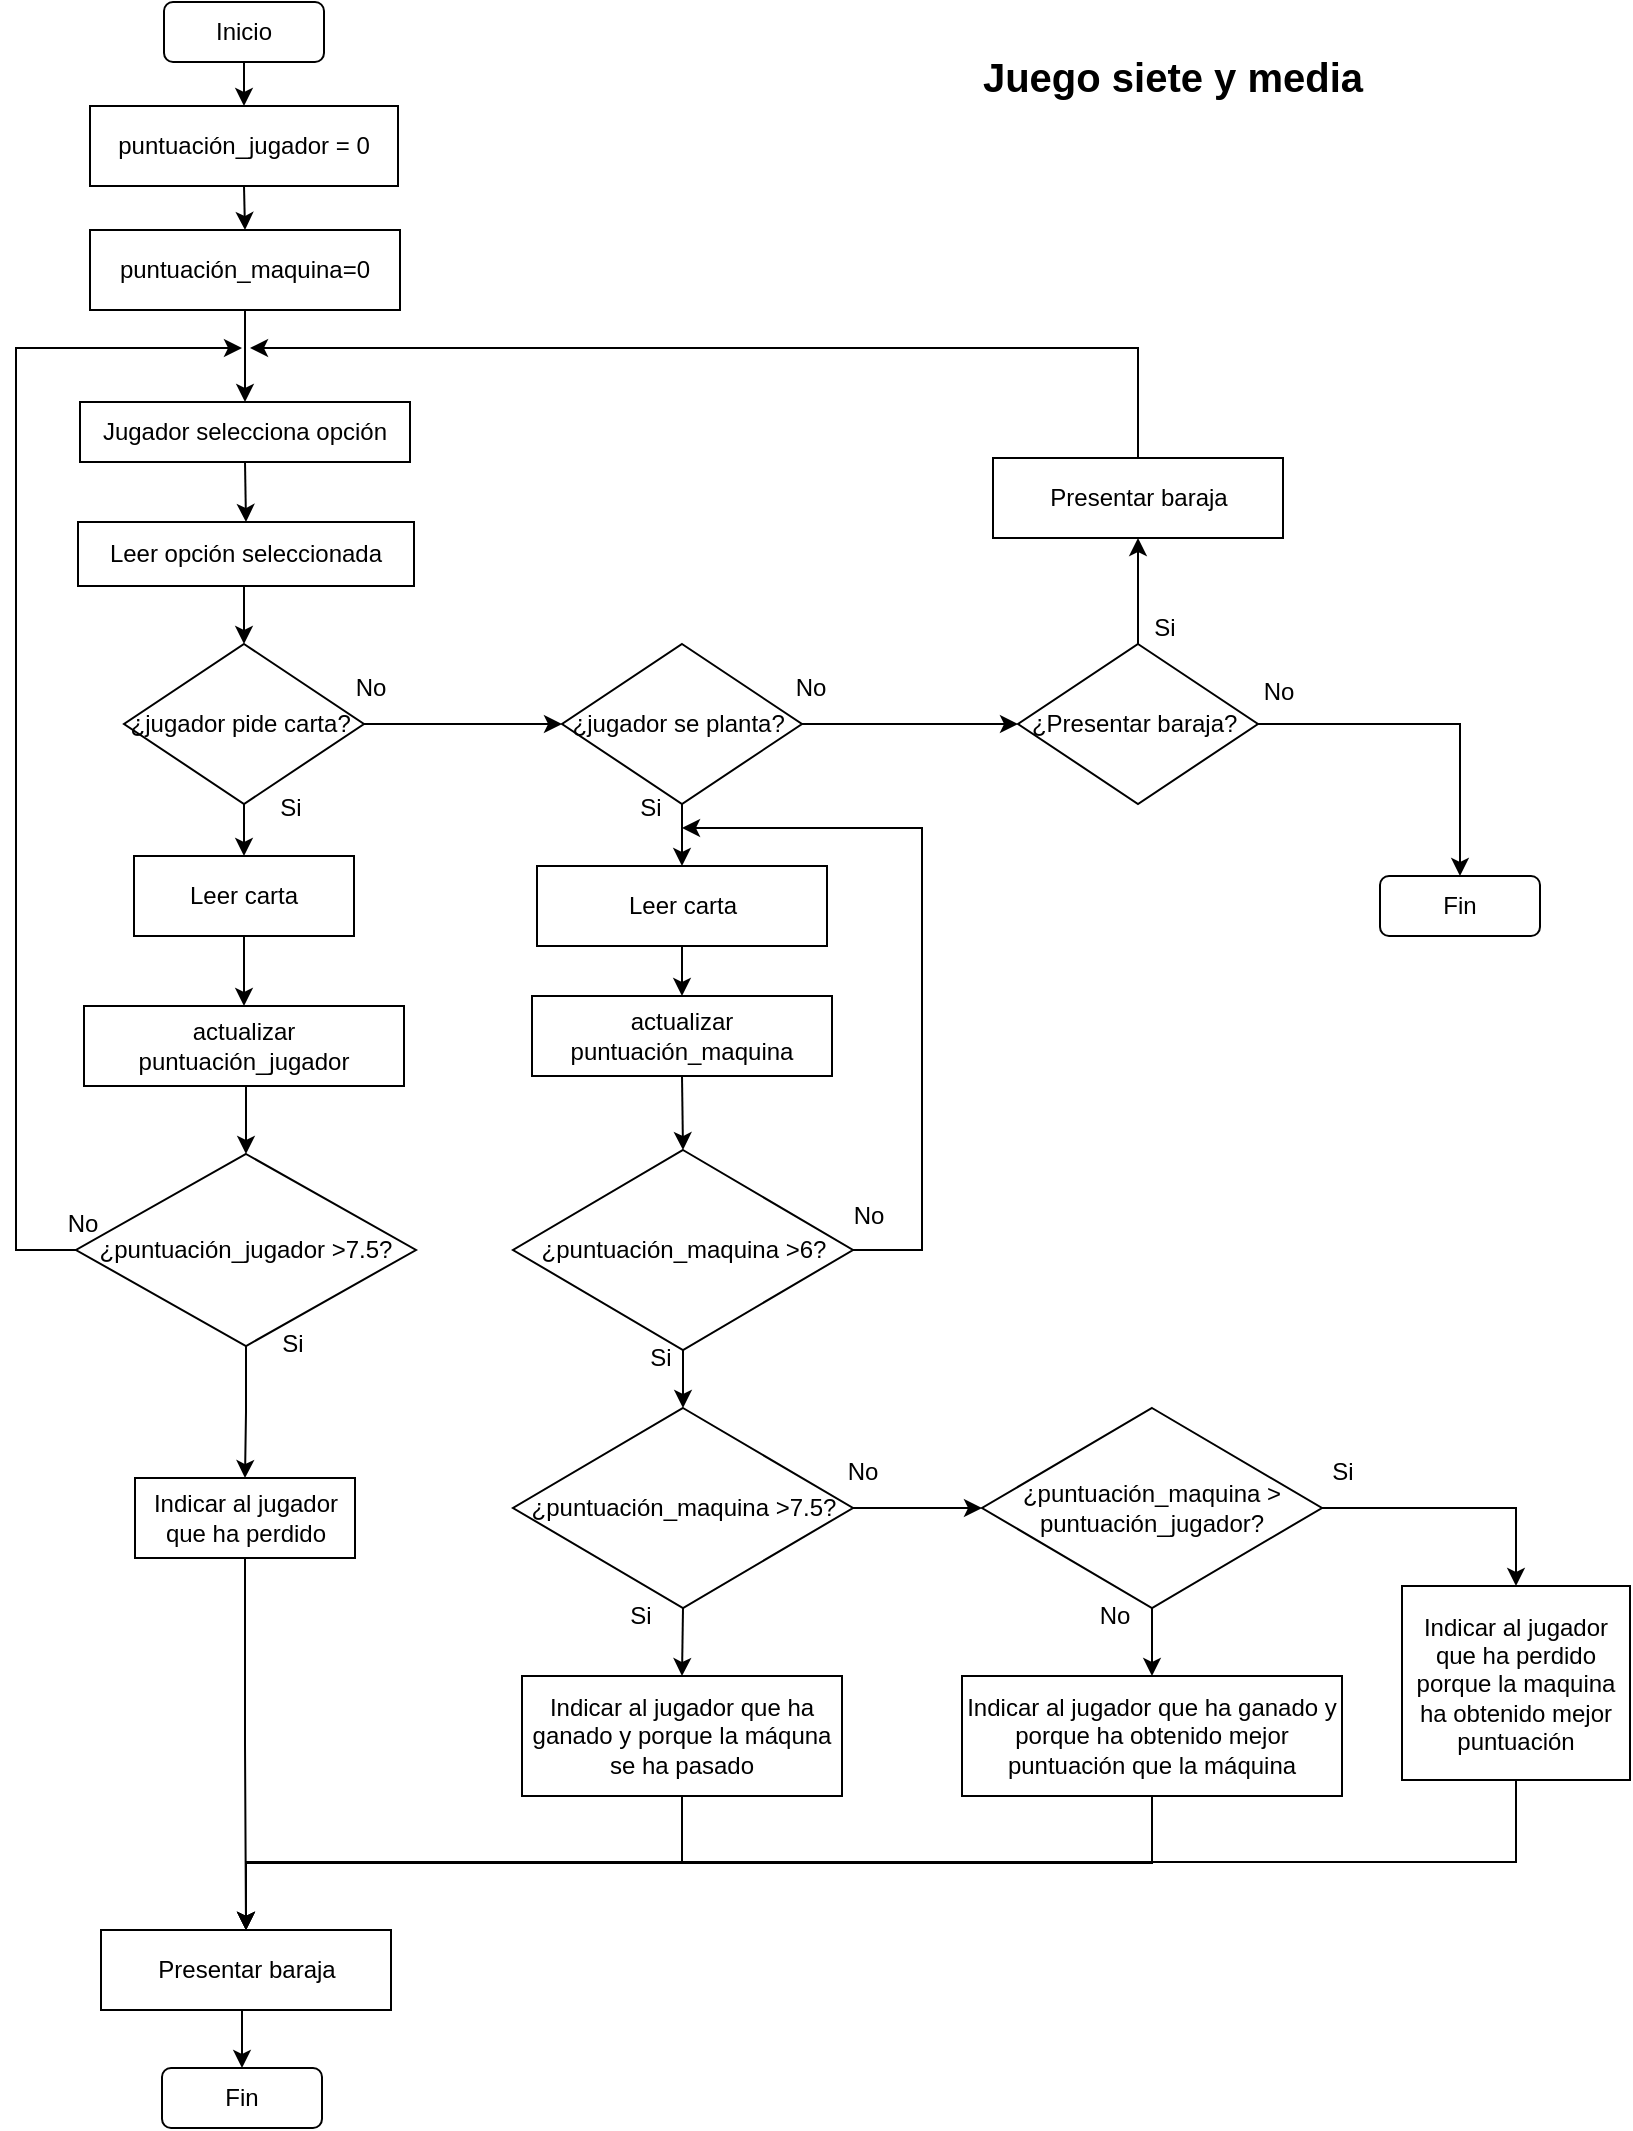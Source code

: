<mxfile version="28.0.7">
  <diagram name="Page-1" id="gamRS6MLA4fs2B-uqD5Q">
    <mxGraphModel grid="1" page="1" gridSize="10" guides="1" tooltips="1" connect="1" arrows="1" fold="1" pageScale="1" pageWidth="850" pageHeight="1100" math="0" shadow="0">
      <root>
        <mxCell id="0" />
        <mxCell id="1" parent="0" />
        <mxCell id="qD9gXsYjsShy9WRek7qx-5" style="edgeStyle=orthogonalEdgeStyle;rounded=0;orthogonalLoop=1;jettySize=auto;html=1;exitX=0.5;exitY=1;exitDx=0;exitDy=0;entryX=0.5;entryY=0;entryDx=0;entryDy=0;" edge="1" parent="1" source="sVo8eWBov2D_V9g_eI1e-1" target="qD9gXsYjsShy9WRek7qx-1">
          <mxGeometry relative="1" as="geometry" />
        </mxCell>
        <mxCell id="sVo8eWBov2D_V9g_eI1e-1" value="Inicio" style="rounded=1;whiteSpace=wrap;html=1;" vertex="1" parent="1">
          <mxGeometry x="107" y="20" width="80" height="30" as="geometry" />
        </mxCell>
        <mxCell id="sVo8eWBov2D_V9g_eI1e-14" value="&lt;font style=&quot;font-size: 20px;&quot;&gt;&lt;b&gt;Juego siete y media&lt;/b&gt;&lt;/font&gt;" style="text;html=1;align=center;verticalAlign=middle;whiteSpace=wrap;rounded=0;" vertex="1" parent="1">
          <mxGeometry x="430" y="42" width="363" height="30" as="geometry" />
        </mxCell>
        <mxCell id="T3qyFYvbVmLpqxd-s_9E-33" style="edgeStyle=orthogonalEdgeStyle;rounded=0;orthogonalLoop=1;jettySize=auto;html=1;exitX=0.5;exitY=1;exitDx=0;exitDy=0;entryX=0.5;entryY=0;entryDx=0;entryDy=0;" edge="1" parent="1" source="qD9gXsYjsShy9WRek7qx-1" target="T3qyFYvbVmLpqxd-s_9E-32">
          <mxGeometry relative="1" as="geometry" />
        </mxCell>
        <mxCell id="qD9gXsYjsShy9WRek7qx-1" value="puntuación_jugador = 0" style="rounded=0;whiteSpace=wrap;html=1;" vertex="1" parent="1">
          <mxGeometry x="70" y="72" width="154" height="40" as="geometry" />
        </mxCell>
        <mxCell id="fhB60b2QltupWCeUgBXA-5" value="Fin" style="rounded=1;whiteSpace=wrap;html=1;" vertex="1" parent="1">
          <mxGeometry x="106" y="1053" width="80" height="30" as="geometry" />
        </mxCell>
        <mxCell id="T3qyFYvbVmLpqxd-s_9E-11" style="edgeStyle=orthogonalEdgeStyle;rounded=0;orthogonalLoop=1;jettySize=auto;html=1;exitX=0.5;exitY=1;exitDx=0;exitDy=0;entryX=0.5;entryY=0;entryDx=0;entryDy=0;" edge="1" parent="1" source="T3qyFYvbVmLpqxd-s_9E-2" target="T3qyFYvbVmLpqxd-s_9E-4">
          <mxGeometry relative="1" as="geometry" />
        </mxCell>
        <mxCell id="T3qyFYvbVmLpqxd-s_9E-18" style="edgeStyle=orthogonalEdgeStyle;rounded=0;orthogonalLoop=1;jettySize=auto;html=1;exitX=1;exitY=0.5;exitDx=0;exitDy=0;entryX=0;entryY=0.5;entryDx=0;entryDy=0;" edge="1" parent="1" source="T3qyFYvbVmLpqxd-s_9E-2" target="T3qyFYvbVmLpqxd-s_9E-8">
          <mxGeometry relative="1" as="geometry" />
        </mxCell>
        <mxCell id="T3qyFYvbVmLpqxd-s_9E-2" value="¿jugador pide carta?&amp;nbsp;" style="rhombus;whiteSpace=wrap;html=1;" vertex="1" parent="1">
          <mxGeometry x="87" y="341" width="120" height="80" as="geometry" />
        </mxCell>
        <mxCell id="T3qyFYvbVmLpqxd-s_9E-10" style="edgeStyle=orthogonalEdgeStyle;rounded=0;orthogonalLoop=1;jettySize=auto;html=1;exitX=0.5;exitY=1;exitDx=0;exitDy=0;entryX=0.5;entryY=0;entryDx=0;entryDy=0;" edge="1" parent="1" source="T3qyFYvbVmLpqxd-s_9E-3" target="T3qyFYvbVmLpqxd-s_9E-2">
          <mxGeometry relative="1" as="geometry" />
        </mxCell>
        <mxCell id="T3qyFYvbVmLpqxd-s_9E-3" value="Leer opción seleccionada" style="rounded=0;whiteSpace=wrap;html=1;" vertex="1" parent="1">
          <mxGeometry x="64" y="280" width="168" height="32" as="geometry" />
        </mxCell>
        <mxCell id="T3qyFYvbVmLpqxd-s_9E-12" style="edgeStyle=orthogonalEdgeStyle;rounded=0;orthogonalLoop=1;jettySize=auto;html=1;exitX=0.5;exitY=1;exitDx=0;exitDy=0;entryX=0.5;entryY=0;entryDx=0;entryDy=0;" edge="1" parent="1" source="T3qyFYvbVmLpqxd-s_9E-4" target="T3qyFYvbVmLpqxd-s_9E-5">
          <mxGeometry relative="1" as="geometry" />
        </mxCell>
        <mxCell id="T3qyFYvbVmLpqxd-s_9E-4" value="Leer carta" style="rounded=0;whiteSpace=wrap;html=1;" vertex="1" parent="1">
          <mxGeometry x="92" y="447" width="110" height="40" as="geometry" />
        </mxCell>
        <mxCell id="T3qyFYvbVmLpqxd-s_9E-13" style="edgeStyle=orthogonalEdgeStyle;rounded=0;orthogonalLoop=1;jettySize=auto;html=1;exitX=0.5;exitY=1;exitDx=0;exitDy=0;entryX=0.5;entryY=0;entryDx=0;entryDy=0;" edge="1" parent="1" source="T3qyFYvbVmLpqxd-s_9E-5" target="T3qyFYvbVmLpqxd-s_9E-6">
          <mxGeometry relative="1" as="geometry" />
        </mxCell>
        <mxCell id="T3qyFYvbVmLpqxd-s_9E-5" value="actualizar puntuación_jugador" style="rounded=0;whiteSpace=wrap;html=1;" vertex="1" parent="1">
          <mxGeometry x="67" y="522" width="160" height="40" as="geometry" />
        </mxCell>
        <mxCell id="T3qyFYvbVmLpqxd-s_9E-16" style="edgeStyle=orthogonalEdgeStyle;rounded=0;orthogonalLoop=1;jettySize=auto;html=1;exitX=0;exitY=0.5;exitDx=0;exitDy=0;" edge="1" parent="1" source="T3qyFYvbVmLpqxd-s_9E-6">
          <mxGeometry relative="1" as="geometry">
            <mxPoint x="146" y="193" as="targetPoint" />
            <Array as="points">
              <mxPoint x="33" y="644" />
              <mxPoint x="33" y="193" />
            </Array>
          </mxGeometry>
        </mxCell>
        <mxCell id="T3qyFYvbVmLpqxd-s_9E-35" style="edgeStyle=orthogonalEdgeStyle;rounded=0;orthogonalLoop=1;jettySize=auto;html=1;exitX=0.5;exitY=1;exitDx=0;exitDy=0;entryX=0.5;entryY=0;entryDx=0;entryDy=0;" edge="1" parent="1" source="T3qyFYvbVmLpqxd-s_9E-6" target="T3qyFYvbVmLpqxd-s_9E-15">
          <mxGeometry relative="1" as="geometry" />
        </mxCell>
        <mxCell id="T3qyFYvbVmLpqxd-s_9E-6" value="¿puntuación_jugador &amp;gt;7.5?" style="rhombus;whiteSpace=wrap;html=1;" vertex="1" parent="1">
          <mxGeometry x="63" y="596" width="170" height="96" as="geometry" />
        </mxCell>
        <mxCell id="T3qyFYvbVmLpqxd-s_9E-9" style="edgeStyle=orthogonalEdgeStyle;rounded=0;orthogonalLoop=1;jettySize=auto;html=1;exitX=0.5;exitY=1;exitDx=0;exitDy=0;entryX=0.5;entryY=0;entryDx=0;entryDy=0;" edge="1" parent="1" source="T3qyFYvbVmLpqxd-s_9E-7" target="T3qyFYvbVmLpqxd-s_9E-3">
          <mxGeometry relative="1" as="geometry" />
        </mxCell>
        <mxCell id="T3qyFYvbVmLpqxd-s_9E-7" value="Jugador selecciona opción" style="rounded=0;whiteSpace=wrap;html=1;" vertex="1" parent="1">
          <mxGeometry x="65" y="220" width="165" height="30" as="geometry" />
        </mxCell>
        <mxCell id="T3qyFYvbVmLpqxd-s_9E-65" style="edgeStyle=orthogonalEdgeStyle;rounded=0;orthogonalLoop=1;jettySize=auto;html=1;exitX=1;exitY=0.5;exitDx=0;exitDy=0;entryX=0;entryY=0.5;entryDx=0;entryDy=0;" edge="1" parent="1" source="T3qyFYvbVmLpqxd-s_9E-8" target="T3qyFYvbVmLpqxd-s_9E-63">
          <mxGeometry relative="1" as="geometry" />
        </mxCell>
        <mxCell id="T3qyFYvbVmLpqxd-s_9E-8" value="¿jugador se planta?&amp;nbsp;" style="rhombus;whiteSpace=wrap;html=1;" vertex="1" parent="1">
          <mxGeometry x="306" y="341" width="120" height="80" as="geometry" />
        </mxCell>
        <mxCell id="T3qyFYvbVmLpqxd-s_9E-57" style="edgeStyle=orthogonalEdgeStyle;rounded=0;orthogonalLoop=1;jettySize=auto;html=1;exitX=0.5;exitY=1;exitDx=0;exitDy=0;entryX=0.5;entryY=0;entryDx=0;entryDy=0;" edge="1" parent="1" source="T3qyFYvbVmLpqxd-s_9E-15" target="T3qyFYvbVmLpqxd-s_9E-55">
          <mxGeometry relative="1" as="geometry" />
        </mxCell>
        <mxCell id="T3qyFYvbVmLpqxd-s_9E-15" value="Indicar al jugador que ha perdido" style="rounded=0;whiteSpace=wrap;html=1;" vertex="1" parent="1">
          <mxGeometry x="92.5" y="758" width="110" height="40" as="geometry" />
        </mxCell>
        <mxCell id="T3qyFYvbVmLpqxd-s_9E-23" style="edgeStyle=orthogonalEdgeStyle;rounded=0;orthogonalLoop=1;jettySize=auto;html=1;exitX=0.5;exitY=1;exitDx=0;exitDy=0;entryX=0.5;entryY=0;entryDx=0;entryDy=0;" edge="1" parent="1" source="T3qyFYvbVmLpqxd-s_9E-8" target="T3qyFYvbVmLpqxd-s_9E-21">
          <mxGeometry relative="1" as="geometry">
            <mxPoint x="366" y="427" as="sourcePoint" />
          </mxGeometry>
        </mxCell>
        <mxCell id="T3qyFYvbVmLpqxd-s_9E-24" style="edgeStyle=orthogonalEdgeStyle;rounded=0;orthogonalLoop=1;jettySize=auto;html=1;exitX=0.5;exitY=1;exitDx=0;exitDy=0;entryX=0.5;entryY=0;entryDx=0;entryDy=0;" edge="1" parent="1" source="T3qyFYvbVmLpqxd-s_9E-21" target="T3qyFYvbVmLpqxd-s_9E-22">
          <mxGeometry relative="1" as="geometry" />
        </mxCell>
        <mxCell id="T3qyFYvbVmLpqxd-s_9E-21" value="Leer carta" style="rounded=0;whiteSpace=wrap;html=1;" vertex="1" parent="1">
          <mxGeometry x="293.5" y="452" width="145" height="40" as="geometry" />
        </mxCell>
        <mxCell id="T3qyFYvbVmLpqxd-s_9E-26" style="edgeStyle=orthogonalEdgeStyle;rounded=0;orthogonalLoop=1;jettySize=auto;html=1;exitX=0.5;exitY=1;exitDx=0;exitDy=0;entryX=0.5;entryY=0;entryDx=0;entryDy=0;" edge="1" parent="1" source="T3qyFYvbVmLpqxd-s_9E-22" target="T3qyFYvbVmLpqxd-s_9E-25">
          <mxGeometry relative="1" as="geometry" />
        </mxCell>
        <mxCell id="T3qyFYvbVmLpqxd-s_9E-22" value="actualizar puntuación_maquina" style="rounded=0;whiteSpace=wrap;html=1;" vertex="1" parent="1">
          <mxGeometry x="291" y="517" width="150" height="40" as="geometry" />
        </mxCell>
        <mxCell id="T3qyFYvbVmLpqxd-s_9E-27" style="edgeStyle=orthogonalEdgeStyle;rounded=0;orthogonalLoop=1;jettySize=auto;html=1;exitX=1;exitY=0.5;exitDx=0;exitDy=0;" edge="1" parent="1" source="T3qyFYvbVmLpqxd-s_9E-25">
          <mxGeometry relative="1" as="geometry">
            <mxPoint x="366" y="433" as="targetPoint" />
            <Array as="points">
              <mxPoint x="486" y="644" />
              <mxPoint x="486" y="433" />
            </Array>
          </mxGeometry>
        </mxCell>
        <mxCell id="T3qyFYvbVmLpqxd-s_9E-30" style="edgeStyle=orthogonalEdgeStyle;rounded=0;orthogonalLoop=1;jettySize=auto;html=1;exitX=0.5;exitY=1;exitDx=0;exitDy=0;entryX=0.5;entryY=0;entryDx=0;entryDy=0;" edge="1" parent="1" source="T3qyFYvbVmLpqxd-s_9E-25" target="T3qyFYvbVmLpqxd-s_9E-29">
          <mxGeometry relative="1" as="geometry" />
        </mxCell>
        <mxCell id="T3qyFYvbVmLpqxd-s_9E-25" value="¿puntuación_maquina &amp;gt;6?" style="rhombus;whiteSpace=wrap;html=1;" vertex="1" parent="1">
          <mxGeometry x="281.5" y="594" width="170" height="100" as="geometry" />
        </mxCell>
        <mxCell id="T3qyFYvbVmLpqxd-s_9E-28" value="No" style="text;html=1;align=center;verticalAlign=middle;resizable=0;points=[];autosize=1;strokeColor=none;fillColor=none;" vertex="1" parent="1">
          <mxGeometry x="438.5" y="612" width="40" height="30" as="geometry" />
        </mxCell>
        <mxCell id="T3qyFYvbVmLpqxd-s_9E-39" style="edgeStyle=orthogonalEdgeStyle;rounded=0;orthogonalLoop=1;jettySize=auto;html=1;exitX=0.5;exitY=1;exitDx=0;exitDy=0;entryX=0.5;entryY=0;entryDx=0;entryDy=0;" edge="1" parent="1" source="T3qyFYvbVmLpqxd-s_9E-29" target="T3qyFYvbVmLpqxd-s_9E-38">
          <mxGeometry relative="1" as="geometry" />
        </mxCell>
        <mxCell id="T3qyFYvbVmLpqxd-s_9E-43" style="edgeStyle=orthogonalEdgeStyle;rounded=0;orthogonalLoop=1;jettySize=auto;html=1;exitX=1;exitY=0.5;exitDx=0;exitDy=0;entryX=0;entryY=0.5;entryDx=0;entryDy=0;" edge="1" parent="1" source="T3qyFYvbVmLpqxd-s_9E-29" target="T3qyFYvbVmLpqxd-s_9E-42">
          <mxGeometry relative="1" as="geometry" />
        </mxCell>
        <mxCell id="T3qyFYvbVmLpqxd-s_9E-29" value="¿puntuación_maquina &amp;gt;7.5?" style="rhombus;whiteSpace=wrap;html=1;" vertex="1" parent="1">
          <mxGeometry x="281.5" y="723" width="170" height="100" as="geometry" />
        </mxCell>
        <mxCell id="T3qyFYvbVmLpqxd-s_9E-31" value="Si" style="text;html=1;align=center;verticalAlign=middle;resizable=0;points=[];autosize=1;strokeColor=none;fillColor=none;" vertex="1" parent="1">
          <mxGeometry x="340" y="683" width="30" height="30" as="geometry" />
        </mxCell>
        <mxCell id="T3qyFYvbVmLpqxd-s_9E-34" style="edgeStyle=orthogonalEdgeStyle;rounded=0;orthogonalLoop=1;jettySize=auto;html=1;exitX=0.5;exitY=1;exitDx=0;exitDy=0;entryX=0.5;entryY=0;entryDx=0;entryDy=0;" edge="1" parent="1" source="T3qyFYvbVmLpqxd-s_9E-32" target="T3qyFYvbVmLpqxd-s_9E-7">
          <mxGeometry relative="1" as="geometry" />
        </mxCell>
        <mxCell id="T3qyFYvbVmLpqxd-s_9E-32" value="puntuación_maquina=0" style="rounded=0;whiteSpace=wrap;html=1;" vertex="1" parent="1">
          <mxGeometry x="70" y="134" width="155" height="40" as="geometry" />
        </mxCell>
        <mxCell id="T3qyFYvbVmLpqxd-s_9E-36" value="Si" style="text;html=1;align=center;verticalAlign=middle;resizable=0;points=[];autosize=1;strokeColor=none;fillColor=none;" vertex="1" parent="1">
          <mxGeometry x="156" y="676" width="30" height="30" as="geometry" />
        </mxCell>
        <mxCell id="T3qyFYvbVmLpqxd-s_9E-37" value="No" style="text;html=1;align=center;verticalAlign=middle;resizable=0;points=[];autosize=1;strokeColor=none;fillColor=none;" vertex="1" parent="1">
          <mxGeometry x="46" y="616" width="40" height="30" as="geometry" />
        </mxCell>
        <mxCell id="T3qyFYvbVmLpqxd-s_9E-60" style="edgeStyle=orthogonalEdgeStyle;rounded=0;orthogonalLoop=1;jettySize=auto;html=1;exitX=0.5;exitY=1;exitDx=0;exitDy=0;entryX=0.5;entryY=0;entryDx=0;entryDy=0;" edge="1" parent="1" source="T3qyFYvbVmLpqxd-s_9E-38" target="T3qyFYvbVmLpqxd-s_9E-55">
          <mxGeometry relative="1" as="geometry" />
        </mxCell>
        <mxCell id="T3qyFYvbVmLpqxd-s_9E-38" value="Indicar al jugador que ha ganado y porque la máquna se ha pasado" style="rounded=0;whiteSpace=wrap;html=1;" vertex="1" parent="1">
          <mxGeometry x="286" y="857" width="160" height="60" as="geometry" />
        </mxCell>
        <mxCell id="T3qyFYvbVmLpqxd-s_9E-41" value="Si" style="text;html=1;align=center;verticalAlign=middle;resizable=0;points=[];autosize=1;strokeColor=none;fillColor=none;" vertex="1" parent="1">
          <mxGeometry x="330" y="812" width="30" height="30" as="geometry" />
        </mxCell>
        <mxCell id="T3qyFYvbVmLpqxd-s_9E-48" style="edgeStyle=orthogonalEdgeStyle;rounded=0;orthogonalLoop=1;jettySize=auto;html=1;exitX=0.5;exitY=1;exitDx=0;exitDy=0;entryX=0.5;entryY=0;entryDx=0;entryDy=0;" edge="1" parent="1" source="T3qyFYvbVmLpqxd-s_9E-42" target="T3qyFYvbVmLpqxd-s_9E-47">
          <mxGeometry relative="1" as="geometry" />
        </mxCell>
        <mxCell id="T3qyFYvbVmLpqxd-s_9E-50" style="edgeStyle=orthogonalEdgeStyle;rounded=0;orthogonalLoop=1;jettySize=auto;html=1;exitX=1;exitY=0.5;exitDx=0;exitDy=0;entryX=0.5;entryY=0;entryDx=0;entryDy=0;" edge="1" parent="1" source="T3qyFYvbVmLpqxd-s_9E-42" target="T3qyFYvbVmLpqxd-s_9E-49">
          <mxGeometry relative="1" as="geometry" />
        </mxCell>
        <mxCell id="T3qyFYvbVmLpqxd-s_9E-42" value="¿puntuación_maquina &amp;gt;&lt;div&gt;puntuación_jugador?&lt;/div&gt;" style="rhombus;whiteSpace=wrap;html=1;" vertex="1" parent="1">
          <mxGeometry x="516" y="723" width="170" height="100" as="geometry" />
        </mxCell>
        <mxCell id="T3qyFYvbVmLpqxd-s_9E-44" value="No" style="text;html=1;align=center;verticalAlign=middle;resizable=0;points=[];autosize=1;strokeColor=none;fillColor=none;" vertex="1" parent="1">
          <mxGeometry x="436" y="740" width="40" height="30" as="geometry" />
        </mxCell>
        <mxCell id="T3qyFYvbVmLpqxd-s_9E-46" value="No" style="text;html=1;align=center;verticalAlign=middle;resizable=0;points=[];autosize=1;strokeColor=none;fillColor=none;" vertex="1" parent="1">
          <mxGeometry x="562" y="812" width="40" height="30" as="geometry" />
        </mxCell>
        <mxCell id="T3qyFYvbVmLpqxd-s_9E-61" style="edgeStyle=orthogonalEdgeStyle;rounded=0;orthogonalLoop=1;jettySize=auto;html=1;exitX=0.5;exitY=1;exitDx=0;exitDy=0;entryX=0.5;entryY=0;entryDx=0;entryDy=0;" edge="1" parent="1" source="T3qyFYvbVmLpqxd-s_9E-47" target="T3qyFYvbVmLpqxd-s_9E-55">
          <mxGeometry relative="1" as="geometry" />
        </mxCell>
        <mxCell id="T3qyFYvbVmLpqxd-s_9E-47" value="Indicar al jugador que ha ganado y porque ha obtenido mejor puntuación que la máquina" style="rounded=0;whiteSpace=wrap;html=1;" vertex="1" parent="1">
          <mxGeometry x="506" y="857" width="190" height="60" as="geometry" />
        </mxCell>
        <mxCell id="T3qyFYvbVmLpqxd-s_9E-62" style="edgeStyle=orthogonalEdgeStyle;rounded=0;orthogonalLoop=1;jettySize=auto;html=1;exitX=0.5;exitY=1;exitDx=0;exitDy=0;entryX=0.5;entryY=0;entryDx=0;entryDy=0;" edge="1" parent="1" source="T3qyFYvbVmLpqxd-s_9E-49" target="T3qyFYvbVmLpqxd-s_9E-55">
          <mxGeometry relative="1" as="geometry">
            <Array as="points">
              <mxPoint x="783" y="950" />
              <mxPoint x="148" y="950" />
            </Array>
          </mxGeometry>
        </mxCell>
        <mxCell id="T3qyFYvbVmLpqxd-s_9E-49" value="Indicar al jugador que ha perdido porque la maquina ha obtenido mejor puntuación" style="rounded=0;whiteSpace=wrap;html=1;" vertex="1" parent="1">
          <mxGeometry x="726" y="812" width="114" height="97" as="geometry" />
        </mxCell>
        <mxCell id="T3qyFYvbVmLpqxd-s_9E-51" value="Si" style="text;html=1;align=center;verticalAlign=middle;resizable=0;points=[];autosize=1;strokeColor=none;fillColor=none;" vertex="1" parent="1">
          <mxGeometry x="681" y="740" width="30" height="30" as="geometry" />
        </mxCell>
        <mxCell id="T3qyFYvbVmLpqxd-s_9E-56" style="edgeStyle=orthogonalEdgeStyle;rounded=0;orthogonalLoop=1;jettySize=auto;html=1;exitX=0.5;exitY=1;exitDx=0;exitDy=0;entryX=0.5;entryY=0;entryDx=0;entryDy=0;" edge="1" parent="1" source="T3qyFYvbVmLpqxd-s_9E-55" target="fhB60b2QltupWCeUgBXA-5">
          <mxGeometry relative="1" as="geometry" />
        </mxCell>
        <mxCell id="T3qyFYvbVmLpqxd-s_9E-55" value="Presentar baraja" style="rounded=0;whiteSpace=wrap;html=1;" vertex="1" parent="1">
          <mxGeometry x="75.5" y="984" width="145" height="40" as="geometry" />
        </mxCell>
        <mxCell id="T3qyFYvbVmLpqxd-s_9E-68" style="edgeStyle=orthogonalEdgeStyle;rounded=0;orthogonalLoop=1;jettySize=auto;html=1;exitX=0.5;exitY=0;exitDx=0;exitDy=0;entryX=0.5;entryY=1;entryDx=0;entryDy=0;" edge="1" parent="1" source="T3qyFYvbVmLpqxd-s_9E-63" target="T3qyFYvbVmLpqxd-s_9E-67">
          <mxGeometry relative="1" as="geometry" />
        </mxCell>
        <mxCell id="T3qyFYvbVmLpqxd-s_9E-79" style="edgeStyle=orthogonalEdgeStyle;rounded=0;orthogonalLoop=1;jettySize=auto;html=1;exitX=1;exitY=0.5;exitDx=0;exitDy=0;entryX=0.5;entryY=0;entryDx=0;entryDy=0;" edge="1" parent="1" source="T3qyFYvbVmLpqxd-s_9E-63" target="T3qyFYvbVmLpqxd-s_9E-70">
          <mxGeometry relative="1" as="geometry" />
        </mxCell>
        <mxCell id="T3qyFYvbVmLpqxd-s_9E-63" value="¿Presentar baraja?&amp;nbsp;" style="rhombus;whiteSpace=wrap;html=1;" vertex="1" parent="1">
          <mxGeometry x="534" y="341" width="120" height="80" as="geometry" />
        </mxCell>
        <mxCell id="T3qyFYvbVmLpqxd-s_9E-69" style="edgeStyle=orthogonalEdgeStyle;rounded=0;orthogonalLoop=1;jettySize=auto;html=1;exitX=0.5;exitY=0;exitDx=0;exitDy=0;" edge="1" parent="1" source="T3qyFYvbVmLpqxd-s_9E-67">
          <mxGeometry relative="1" as="geometry">
            <mxPoint x="150" y="193" as="targetPoint" />
            <Array as="points">
              <mxPoint x="594" y="193" />
            </Array>
          </mxGeometry>
        </mxCell>
        <mxCell id="T3qyFYvbVmLpqxd-s_9E-67" value="Presentar baraja" style="rounded=0;whiteSpace=wrap;html=1;" vertex="1" parent="1">
          <mxGeometry x="521.5" y="248" width="145" height="40" as="geometry" />
        </mxCell>
        <mxCell id="T3qyFYvbVmLpqxd-s_9E-70" value="Fin" style="rounded=1;whiteSpace=wrap;html=1;" vertex="1" parent="1">
          <mxGeometry x="715" y="457" width="80" height="30" as="geometry" />
        </mxCell>
        <mxCell id="T3qyFYvbVmLpqxd-s_9E-72" value="No" style="text;html=1;align=center;verticalAlign=middle;resizable=0;points=[];autosize=1;strokeColor=none;fillColor=none;" vertex="1" parent="1">
          <mxGeometry x="190" y="348" width="40" height="30" as="geometry" />
        </mxCell>
        <mxCell id="T3qyFYvbVmLpqxd-s_9E-73" value="No" style="text;html=1;align=center;verticalAlign=middle;resizable=0;points=[];autosize=1;strokeColor=none;fillColor=none;" vertex="1" parent="1">
          <mxGeometry x="410" y="348" width="40" height="30" as="geometry" />
        </mxCell>
        <mxCell id="T3qyFYvbVmLpqxd-s_9E-74" value="Si" style="text;html=1;align=center;verticalAlign=middle;resizable=0;points=[];autosize=1;strokeColor=none;fillColor=none;" vertex="1" parent="1">
          <mxGeometry x="155" y="408" width="30" height="30" as="geometry" />
        </mxCell>
        <mxCell id="T3qyFYvbVmLpqxd-s_9E-75" value="Si" style="text;html=1;align=center;verticalAlign=middle;resizable=0;points=[];autosize=1;strokeColor=none;fillColor=none;" vertex="1" parent="1">
          <mxGeometry x="335" y="408" width="30" height="30" as="geometry" />
        </mxCell>
        <mxCell id="T3qyFYvbVmLpqxd-s_9E-76" value="Si" style="text;html=1;align=center;verticalAlign=middle;resizable=0;points=[];autosize=1;strokeColor=none;fillColor=none;" vertex="1" parent="1">
          <mxGeometry x="592" y="318" width="30" height="30" as="geometry" />
        </mxCell>
        <mxCell id="T3qyFYvbVmLpqxd-s_9E-77" value="No" style="text;html=1;align=center;verticalAlign=middle;resizable=0;points=[];autosize=1;strokeColor=none;fillColor=none;" vertex="1" parent="1">
          <mxGeometry x="643.5" y="350" width="40" height="30" as="geometry" />
        </mxCell>
      </root>
    </mxGraphModel>
  </diagram>
</mxfile>
